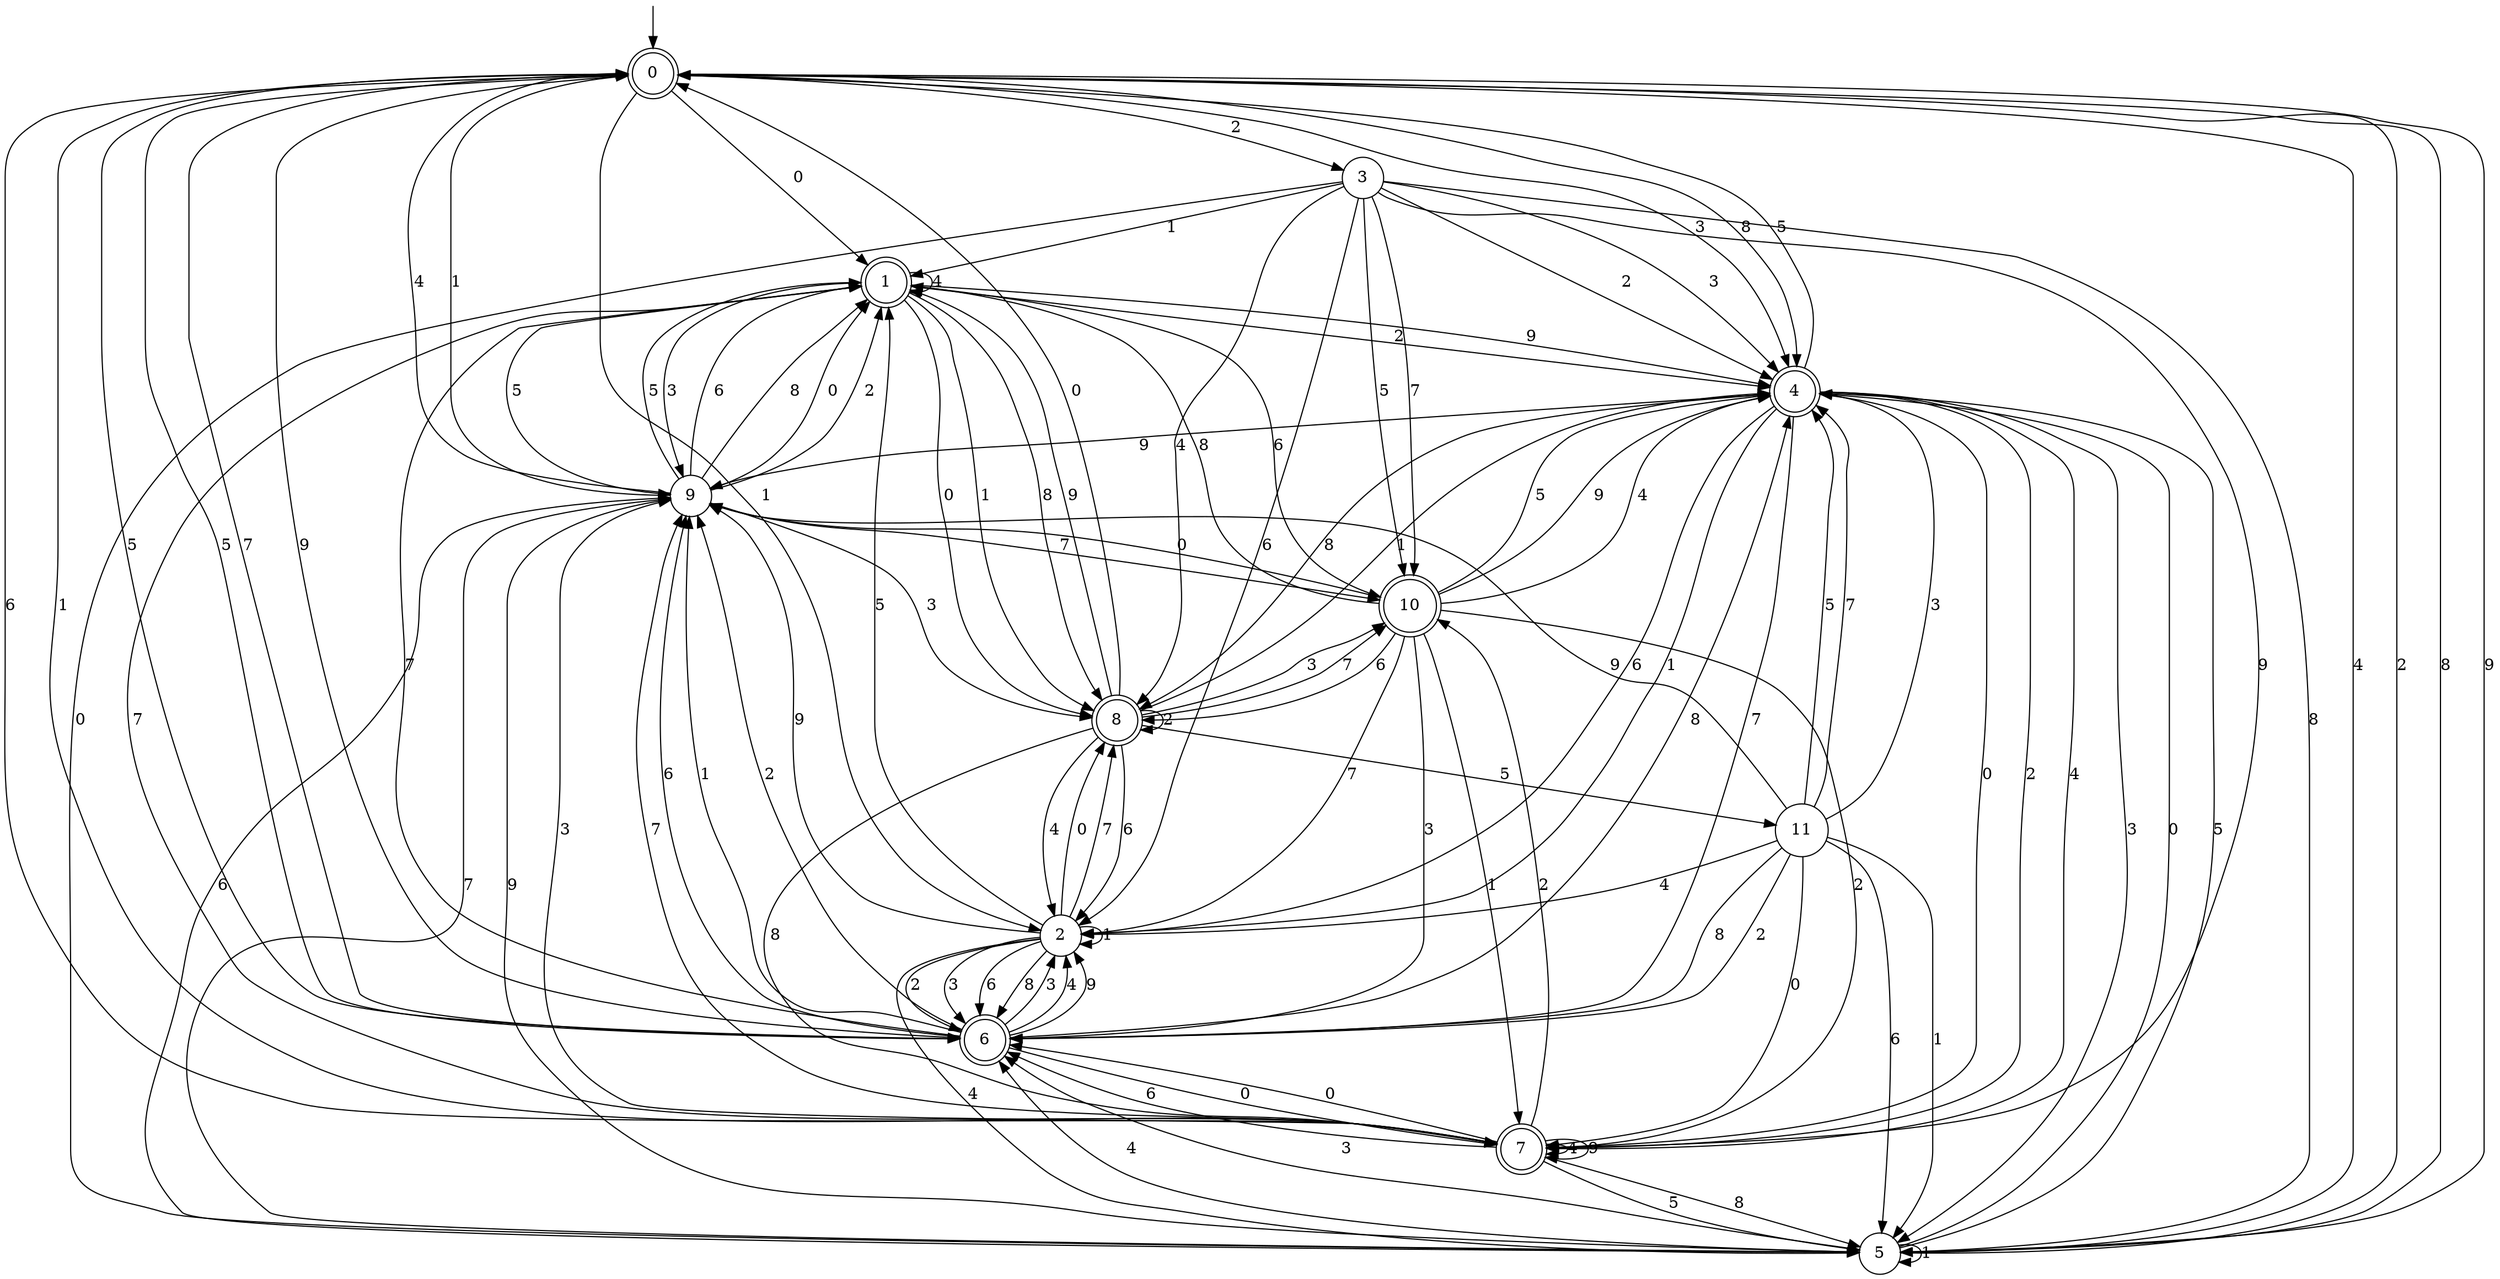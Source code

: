 digraph g {

	s0 [shape="doublecircle" label="0"];
	s1 [shape="doublecircle" label="1"];
	s2 [shape="circle" label="2"];
	s3 [shape="circle" label="3"];
	s4 [shape="doublecircle" label="4"];
	s5 [shape="circle" label="5"];
	s6 [shape="doublecircle" label="6"];
	s7 [shape="doublecircle" label="7"];
	s8 [shape="doublecircle" label="8"];
	s9 [shape="circle" label="9"];
	s10 [shape="doublecircle" label="10"];
	s11 [shape="circle" label="11"];
	s0 -> s1 [label="0"];
	s0 -> s2 [label="1"];
	s0 -> s3 [label="2"];
	s0 -> s4 [label="3"];
	s0 -> s5 [label="4"];
	s0 -> s6 [label="5"];
	s0 -> s7 [label="6"];
	s0 -> s6 [label="7"];
	s0 -> s4 [label="8"];
	s0 -> s6 [label="9"];
	s1 -> s8 [label="0"];
	s1 -> s8 [label="1"];
	s1 -> s4 [label="2"];
	s1 -> s9 [label="3"];
	s1 -> s1 [label="4"];
	s1 -> s9 [label="5"];
	s1 -> s10 [label="6"];
	s1 -> s7 [label="7"];
	s1 -> s8 [label="8"];
	s1 -> s4 [label="9"];
	s2 -> s8 [label="0"];
	s2 -> s2 [label="1"];
	s2 -> s6 [label="2"];
	s2 -> s6 [label="3"];
	s2 -> s5 [label="4"];
	s2 -> s1 [label="5"];
	s2 -> s6 [label="6"];
	s2 -> s8 [label="7"];
	s2 -> s6 [label="8"];
	s2 -> s9 [label="9"];
	s3 -> s5 [label="0"];
	s3 -> s1 [label="1"];
	s3 -> s4 [label="2"];
	s3 -> s4 [label="3"];
	s3 -> s8 [label="4"];
	s3 -> s10 [label="5"];
	s3 -> s2 [label="6"];
	s3 -> s10 [label="7"];
	s3 -> s5 [label="8"];
	s3 -> s7 [label="9"];
	s4 -> s7 [label="0"];
	s4 -> s2 [label="1"];
	s4 -> s7 [label="2"];
	s4 -> s5 [label="3"];
	s4 -> s7 [label="4"];
	s4 -> s0 [label="5"];
	s4 -> s2 [label="6"];
	s4 -> s6 [label="7"];
	s4 -> s8 [label="8"];
	s4 -> s9 [label="9"];
	s5 -> s4 [label="0"];
	s5 -> s5 [label="1"];
	s5 -> s0 [label="2"];
	s5 -> s6 [label="3"];
	s5 -> s6 [label="4"];
	s5 -> s4 [label="5"];
	s5 -> s9 [label="6"];
	s5 -> s9 [label="7"];
	s5 -> s0 [label="8"];
	s5 -> s0 [label="9"];
	s6 -> s7 [label="0"];
	s6 -> s9 [label="1"];
	s6 -> s9 [label="2"];
	s6 -> s2 [label="3"];
	s6 -> s2 [label="4"];
	s6 -> s0 [label="5"];
	s6 -> s9 [label="6"];
	s6 -> s1 [label="7"];
	s6 -> s4 [label="8"];
	s6 -> s2 [label="9"];
	s7 -> s6 [label="0"];
	s7 -> s0 [label="1"];
	s7 -> s10 [label="2"];
	s7 -> s9 [label="3"];
	s7 -> s7 [label="4"];
	s7 -> s5 [label="5"];
	s7 -> s6 [label="6"];
	s7 -> s9 [label="7"];
	s7 -> s5 [label="8"];
	s7 -> s7 [label="9"];
	s8 -> s0 [label="0"];
	s8 -> s4 [label="1"];
	s8 -> s8 [label="2"];
	s8 -> s10 [label="3"];
	s8 -> s2 [label="4"];
	s8 -> s11 [label="5"];
	s8 -> s2 [label="6"];
	s8 -> s10 [label="7"];
	s8 -> s7 [label="8"];
	s8 -> s1 [label="9"];
	s9 -> s1 [label="0"];
	s9 -> s0 [label="1"];
	s9 -> s1 [label="2"];
	s9 -> s8 [label="3"];
	s9 -> s0 [label="4"];
	s9 -> s1 [label="5"];
	s9 -> s1 [label="6"];
	s9 -> s10 [label="7"];
	s9 -> s1 [label="8"];
	s9 -> s5 [label="9"];
	s10 -> s9 [label="0"];
	s10 -> s7 [label="1"];
	s10 -> s7 [label="2"];
	s10 -> s6 [label="3"];
	s10 -> s4 [label="4"];
	s10 -> s4 [label="5"];
	s10 -> s8 [label="6"];
	s10 -> s2 [label="7"];
	s10 -> s1 [label="8"];
	s10 -> s4 [label="9"];
	s11 -> s7 [label="0"];
	s11 -> s5 [label="1"];
	s11 -> s6 [label="2"];
	s11 -> s4 [label="3"];
	s11 -> s2 [label="4"];
	s11 -> s4 [label="5"];
	s11 -> s5 [label="6"];
	s11 -> s4 [label="7"];
	s11 -> s6 [label="8"];
	s11 -> s9 [label="9"];

__start0 [label="" shape="none" width="0" height="0"];
__start0 -> s0;

}
